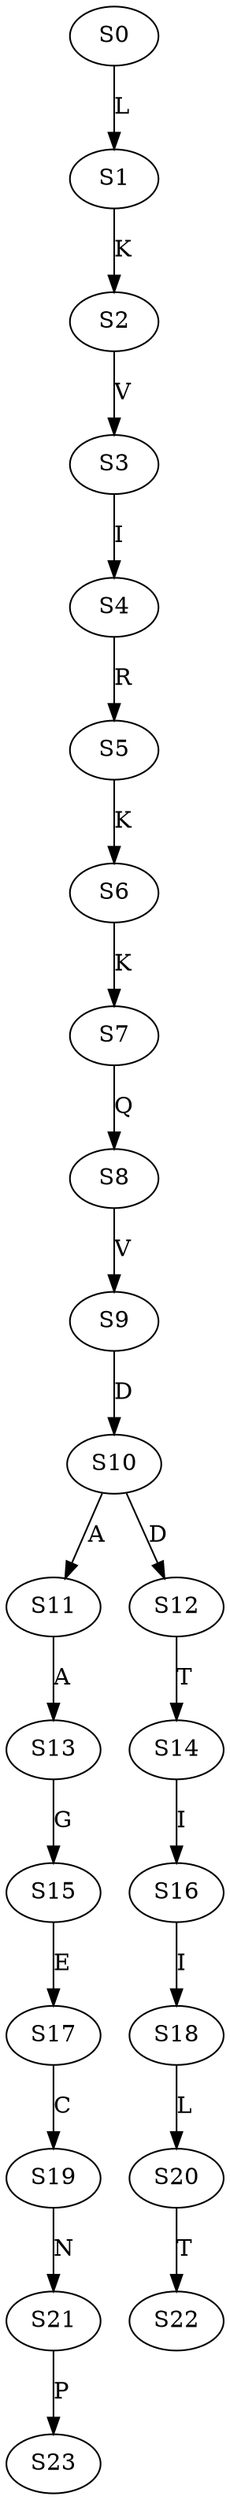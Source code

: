 strict digraph  {
	S0 -> S1 [ label = L ];
	S1 -> S2 [ label = K ];
	S2 -> S3 [ label = V ];
	S3 -> S4 [ label = I ];
	S4 -> S5 [ label = R ];
	S5 -> S6 [ label = K ];
	S6 -> S7 [ label = K ];
	S7 -> S8 [ label = Q ];
	S8 -> S9 [ label = V ];
	S9 -> S10 [ label = D ];
	S10 -> S11 [ label = A ];
	S10 -> S12 [ label = D ];
	S11 -> S13 [ label = A ];
	S12 -> S14 [ label = T ];
	S13 -> S15 [ label = G ];
	S14 -> S16 [ label = I ];
	S15 -> S17 [ label = E ];
	S16 -> S18 [ label = I ];
	S17 -> S19 [ label = C ];
	S18 -> S20 [ label = L ];
	S19 -> S21 [ label = N ];
	S20 -> S22 [ label = T ];
	S21 -> S23 [ label = P ];
}
